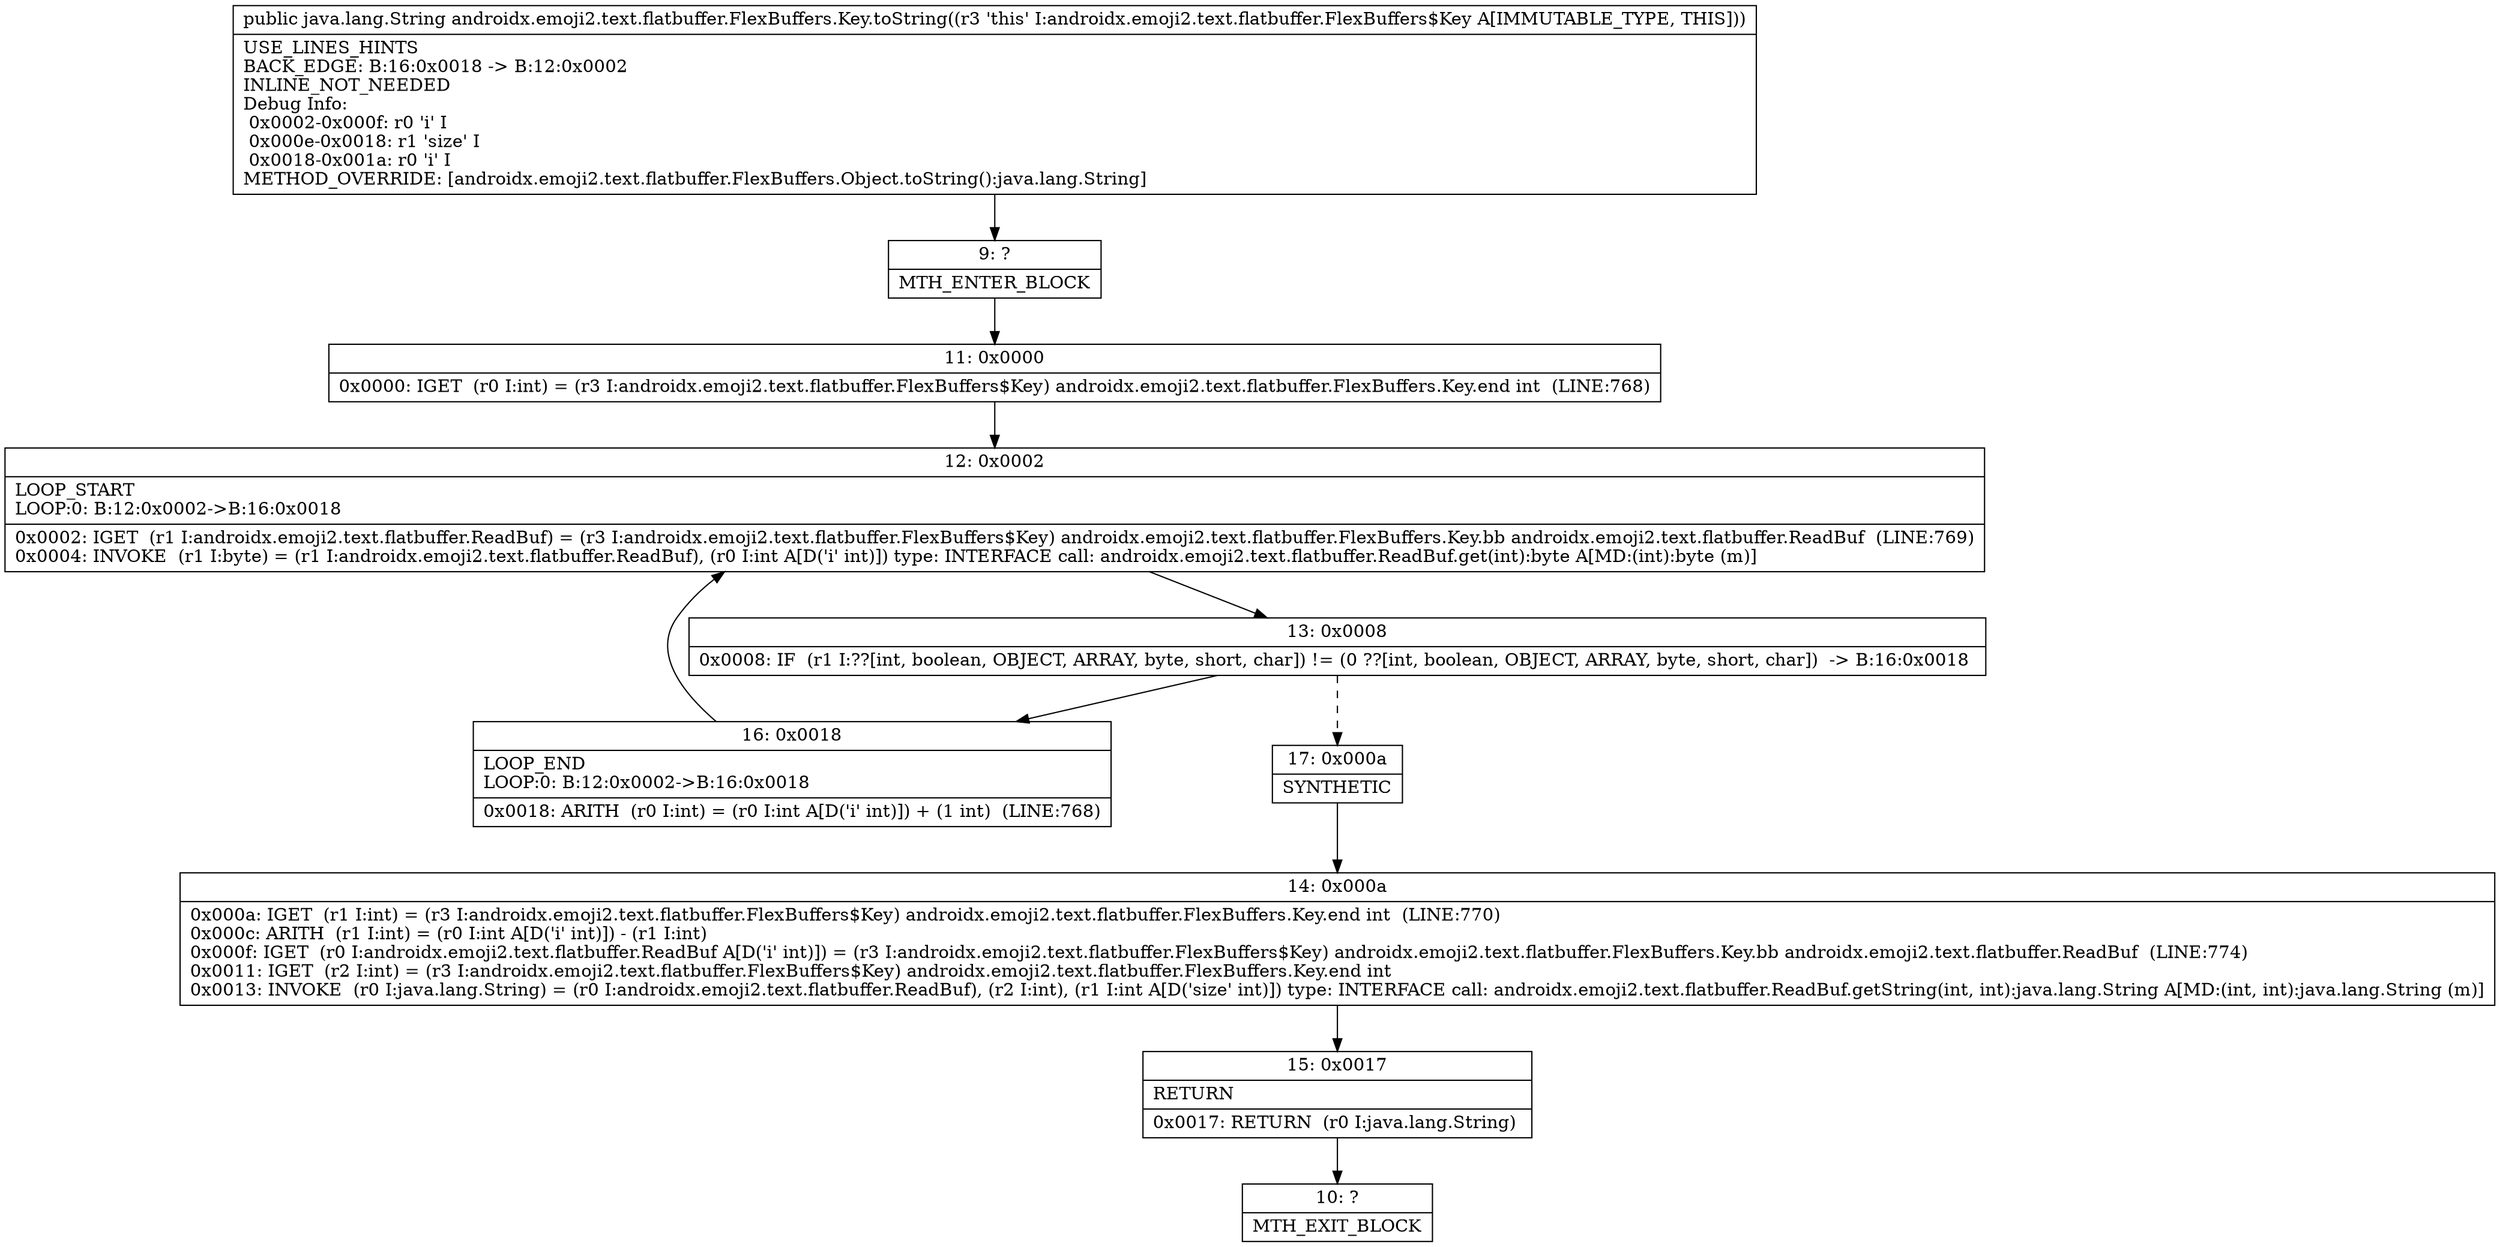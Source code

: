 digraph "CFG forandroidx.emoji2.text.flatbuffer.FlexBuffers.Key.toString()Ljava\/lang\/String;" {
Node_9 [shape=record,label="{9\:\ ?|MTH_ENTER_BLOCK\l}"];
Node_11 [shape=record,label="{11\:\ 0x0000|0x0000: IGET  (r0 I:int) = (r3 I:androidx.emoji2.text.flatbuffer.FlexBuffers$Key) androidx.emoji2.text.flatbuffer.FlexBuffers.Key.end int  (LINE:768)\l}"];
Node_12 [shape=record,label="{12\:\ 0x0002|LOOP_START\lLOOP:0: B:12:0x0002\-\>B:16:0x0018\l|0x0002: IGET  (r1 I:androidx.emoji2.text.flatbuffer.ReadBuf) = (r3 I:androidx.emoji2.text.flatbuffer.FlexBuffers$Key) androidx.emoji2.text.flatbuffer.FlexBuffers.Key.bb androidx.emoji2.text.flatbuffer.ReadBuf  (LINE:769)\l0x0004: INVOKE  (r1 I:byte) = (r1 I:androidx.emoji2.text.flatbuffer.ReadBuf), (r0 I:int A[D('i' int)]) type: INTERFACE call: androidx.emoji2.text.flatbuffer.ReadBuf.get(int):byte A[MD:(int):byte (m)]\l}"];
Node_13 [shape=record,label="{13\:\ 0x0008|0x0008: IF  (r1 I:??[int, boolean, OBJECT, ARRAY, byte, short, char]) != (0 ??[int, boolean, OBJECT, ARRAY, byte, short, char])  \-\> B:16:0x0018 \l}"];
Node_16 [shape=record,label="{16\:\ 0x0018|LOOP_END\lLOOP:0: B:12:0x0002\-\>B:16:0x0018\l|0x0018: ARITH  (r0 I:int) = (r0 I:int A[D('i' int)]) + (1 int)  (LINE:768)\l}"];
Node_17 [shape=record,label="{17\:\ 0x000a|SYNTHETIC\l}"];
Node_14 [shape=record,label="{14\:\ 0x000a|0x000a: IGET  (r1 I:int) = (r3 I:androidx.emoji2.text.flatbuffer.FlexBuffers$Key) androidx.emoji2.text.flatbuffer.FlexBuffers.Key.end int  (LINE:770)\l0x000c: ARITH  (r1 I:int) = (r0 I:int A[D('i' int)]) \- (r1 I:int) \l0x000f: IGET  (r0 I:androidx.emoji2.text.flatbuffer.ReadBuf A[D('i' int)]) = (r3 I:androidx.emoji2.text.flatbuffer.FlexBuffers$Key) androidx.emoji2.text.flatbuffer.FlexBuffers.Key.bb androidx.emoji2.text.flatbuffer.ReadBuf  (LINE:774)\l0x0011: IGET  (r2 I:int) = (r3 I:androidx.emoji2.text.flatbuffer.FlexBuffers$Key) androidx.emoji2.text.flatbuffer.FlexBuffers.Key.end int \l0x0013: INVOKE  (r0 I:java.lang.String) = (r0 I:androidx.emoji2.text.flatbuffer.ReadBuf), (r2 I:int), (r1 I:int A[D('size' int)]) type: INTERFACE call: androidx.emoji2.text.flatbuffer.ReadBuf.getString(int, int):java.lang.String A[MD:(int, int):java.lang.String (m)]\l}"];
Node_15 [shape=record,label="{15\:\ 0x0017|RETURN\l|0x0017: RETURN  (r0 I:java.lang.String) \l}"];
Node_10 [shape=record,label="{10\:\ ?|MTH_EXIT_BLOCK\l}"];
MethodNode[shape=record,label="{public java.lang.String androidx.emoji2.text.flatbuffer.FlexBuffers.Key.toString((r3 'this' I:androidx.emoji2.text.flatbuffer.FlexBuffers$Key A[IMMUTABLE_TYPE, THIS]))  | USE_LINES_HINTS\lBACK_EDGE: B:16:0x0018 \-\> B:12:0x0002\lINLINE_NOT_NEEDED\lDebug Info:\l  0x0002\-0x000f: r0 'i' I\l  0x000e\-0x0018: r1 'size' I\l  0x0018\-0x001a: r0 'i' I\lMETHOD_OVERRIDE: [androidx.emoji2.text.flatbuffer.FlexBuffers.Object.toString():java.lang.String]\l}"];
MethodNode -> Node_9;Node_9 -> Node_11;
Node_11 -> Node_12;
Node_12 -> Node_13;
Node_13 -> Node_16;
Node_13 -> Node_17[style=dashed];
Node_16 -> Node_12;
Node_17 -> Node_14;
Node_14 -> Node_15;
Node_15 -> Node_10;
}


